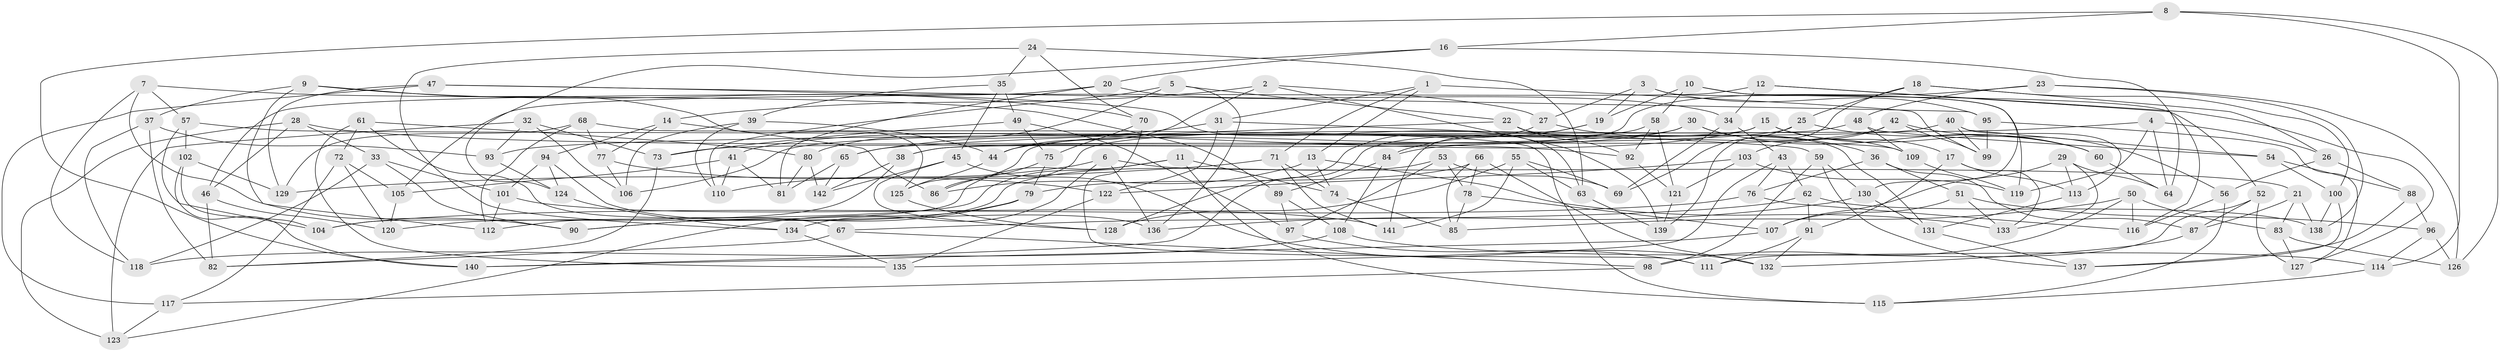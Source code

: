 // Generated by graph-tools (version 1.1) at 2025/26/03/09/25 03:26:53]
// undirected, 142 vertices, 284 edges
graph export_dot {
graph [start="1"]
  node [color=gray90,style=filled];
  1;
  2;
  3;
  4;
  5;
  6;
  7;
  8;
  9;
  10;
  11;
  12;
  13;
  14;
  15;
  16;
  17;
  18;
  19;
  20;
  21;
  22;
  23;
  24;
  25;
  26;
  27;
  28;
  29;
  30;
  31;
  32;
  33;
  34;
  35;
  36;
  37;
  38;
  39;
  40;
  41;
  42;
  43;
  44;
  45;
  46;
  47;
  48;
  49;
  50;
  51;
  52;
  53;
  54;
  55;
  56;
  57;
  58;
  59;
  60;
  61;
  62;
  63;
  64;
  65;
  66;
  67;
  68;
  69;
  70;
  71;
  72;
  73;
  74;
  75;
  76;
  77;
  78;
  79;
  80;
  81;
  82;
  83;
  84;
  85;
  86;
  87;
  88;
  89;
  90;
  91;
  92;
  93;
  94;
  95;
  96;
  97;
  98;
  99;
  100;
  101;
  102;
  103;
  104;
  105;
  106;
  107;
  108;
  109;
  110;
  111;
  112;
  113;
  114;
  115;
  116;
  117;
  118;
  119;
  120;
  121;
  122;
  123;
  124;
  125;
  126;
  127;
  128;
  129;
  130;
  131;
  132;
  133;
  134;
  135;
  136;
  137;
  138;
  139;
  140;
  141;
  142;
  1 -- 71;
  1 -- 13;
  1 -- 31;
  1 -- 99;
  2 -- 14;
  2 -- 27;
  2 -- 139;
  2 -- 44;
  3 -- 27;
  3 -- 119;
  3 -- 95;
  3 -- 19;
  4 -- 26;
  4 -- 64;
  4 -- 119;
  4 -- 93;
  5 -- 136;
  5 -- 110;
  5 -- 80;
  5 -- 22;
  6 -- 21;
  6 -- 136;
  6 -- 134;
  6 -- 110;
  7 -- 90;
  7 -- 118;
  7 -- 89;
  7 -- 57;
  8 -- 126;
  8 -- 114;
  8 -- 16;
  8 -- 140;
  9 -- 125;
  9 -- 37;
  9 -- 70;
  9 -- 112;
  10 -- 19;
  10 -- 52;
  10 -- 130;
  10 -- 58;
  11 -- 115;
  11 -- 104;
  11 -- 120;
  11 -- 74;
  12 -- 116;
  12 -- 34;
  12 -- 46;
  12 -- 127;
  13 -- 133;
  13 -- 74;
  13 -- 86;
  14 -- 77;
  14 -- 86;
  14 -- 94;
  15 -- 17;
  15 -- 125;
  15 -- 60;
  15 -- 41;
  16 -- 20;
  16 -- 64;
  16 -- 124;
  17 -- 91;
  17 -- 133;
  17 -- 113;
  18 -- 100;
  18 -- 25;
  18 -- 139;
  18 -- 26;
  19 -- 141;
  19 -- 84;
  20 -- 34;
  20 -- 105;
  20 -- 81;
  21 -- 87;
  21 -- 83;
  21 -- 138;
  22 -- 92;
  22 -- 65;
  22 -- 131;
  23 -- 48;
  23 -- 38;
  23 -- 126;
  23 -- 138;
  24 -- 70;
  24 -- 134;
  24 -- 63;
  24 -- 35;
  25 -- 69;
  25 -- 38;
  25 -- 60;
  26 -- 56;
  26 -- 88;
  27 -- 128;
  27 -- 36;
  28 -- 46;
  28 -- 33;
  28 -- 123;
  28 -- 92;
  29 -- 113;
  29 -- 133;
  29 -- 107;
  29 -- 64;
  30 -- 44;
  30 -- 73;
  30 -- 109;
  30 -- 60;
  31 -- 122;
  31 -- 65;
  31 -- 59;
  32 -- 93;
  32 -- 123;
  32 -- 73;
  32 -- 106;
  33 -- 118;
  33 -- 90;
  33 -- 101;
  34 -- 43;
  34 -- 69;
  35 -- 39;
  35 -- 49;
  35 -- 45;
  36 -- 76;
  36 -- 87;
  36 -- 51;
  37 -- 93;
  37 -- 82;
  37 -- 118;
  38 -- 112;
  38 -- 142;
  39 -- 106;
  39 -- 44;
  39 -- 110;
  40 -- 113;
  40 -- 54;
  40 -- 99;
  40 -- 106;
  41 -- 110;
  41 -- 105;
  41 -- 81;
  42 -- 99;
  42 -- 103;
  42 -- 56;
  42 -- 84;
  43 -- 135;
  43 -- 76;
  43 -- 62;
  44 -- 125;
  45 -- 128;
  45 -- 142;
  45 -- 132;
  46 -- 82;
  46 -- 120;
  47 -- 129;
  47 -- 63;
  47 -- 117;
  47 -- 95;
  48 -- 86;
  48 -- 54;
  48 -- 109;
  49 -- 73;
  49 -- 97;
  49 -- 75;
  50 -- 98;
  50 -- 83;
  50 -- 85;
  50 -- 116;
  51 -- 133;
  51 -- 107;
  51 -- 96;
  52 -- 87;
  52 -- 111;
  52 -- 127;
  53 -- 78;
  53 -- 97;
  53 -- 69;
  53 -- 90;
  54 -- 100;
  54 -- 88;
  55 -- 141;
  55 -- 63;
  55 -- 128;
  55 -- 69;
  56 -- 116;
  56 -- 115;
  57 -- 104;
  57 -- 109;
  57 -- 102;
  58 -- 140;
  58 -- 121;
  58 -- 92;
  59 -- 130;
  59 -- 98;
  59 -- 137;
  60 -- 64;
  61 -- 67;
  61 -- 72;
  61 -- 80;
  61 -- 135;
  62 -- 91;
  62 -- 67;
  62 -- 138;
  63 -- 139;
  65 -- 142;
  65 -- 81;
  66 -- 132;
  66 -- 78;
  66 -- 79;
  66 -- 85;
  67 -- 98;
  67 -- 82;
  68 -- 115;
  68 -- 112;
  68 -- 129;
  68 -- 77;
  70 -- 75;
  70 -- 111;
  71 -- 74;
  71 -- 141;
  71 -- 129;
  72 -- 117;
  72 -- 120;
  72 -- 105;
  73 -- 82;
  74 -- 85;
  75 -- 86;
  75 -- 79;
  76 -- 116;
  76 -- 104;
  77 -- 106;
  77 -- 122;
  78 -- 85;
  78 -- 107;
  79 -- 90;
  79 -- 123;
  80 -- 81;
  80 -- 142;
  83 -- 127;
  83 -- 126;
  84 -- 89;
  84 -- 108;
  87 -- 132;
  88 -- 96;
  88 -- 137;
  89 -- 108;
  89 -- 97;
  91 -- 132;
  91 -- 111;
  92 -- 121;
  93 -- 124;
  94 -- 136;
  94 -- 101;
  94 -- 124;
  95 -- 99;
  95 -- 127;
  96 -- 126;
  96 -- 114;
  97 -- 111;
  98 -- 117;
  100 -- 137;
  100 -- 138;
  101 -- 112;
  101 -- 141;
  102 -- 104;
  102 -- 140;
  102 -- 129;
  103 -- 122;
  103 -- 121;
  103 -- 119;
  105 -- 120;
  107 -- 140;
  108 -- 118;
  108 -- 114;
  109 -- 119;
  113 -- 131;
  114 -- 115;
  117 -- 123;
  121 -- 139;
  122 -- 135;
  124 -- 134;
  125 -- 128;
  130 -- 136;
  130 -- 131;
  131 -- 137;
  134 -- 135;
}
